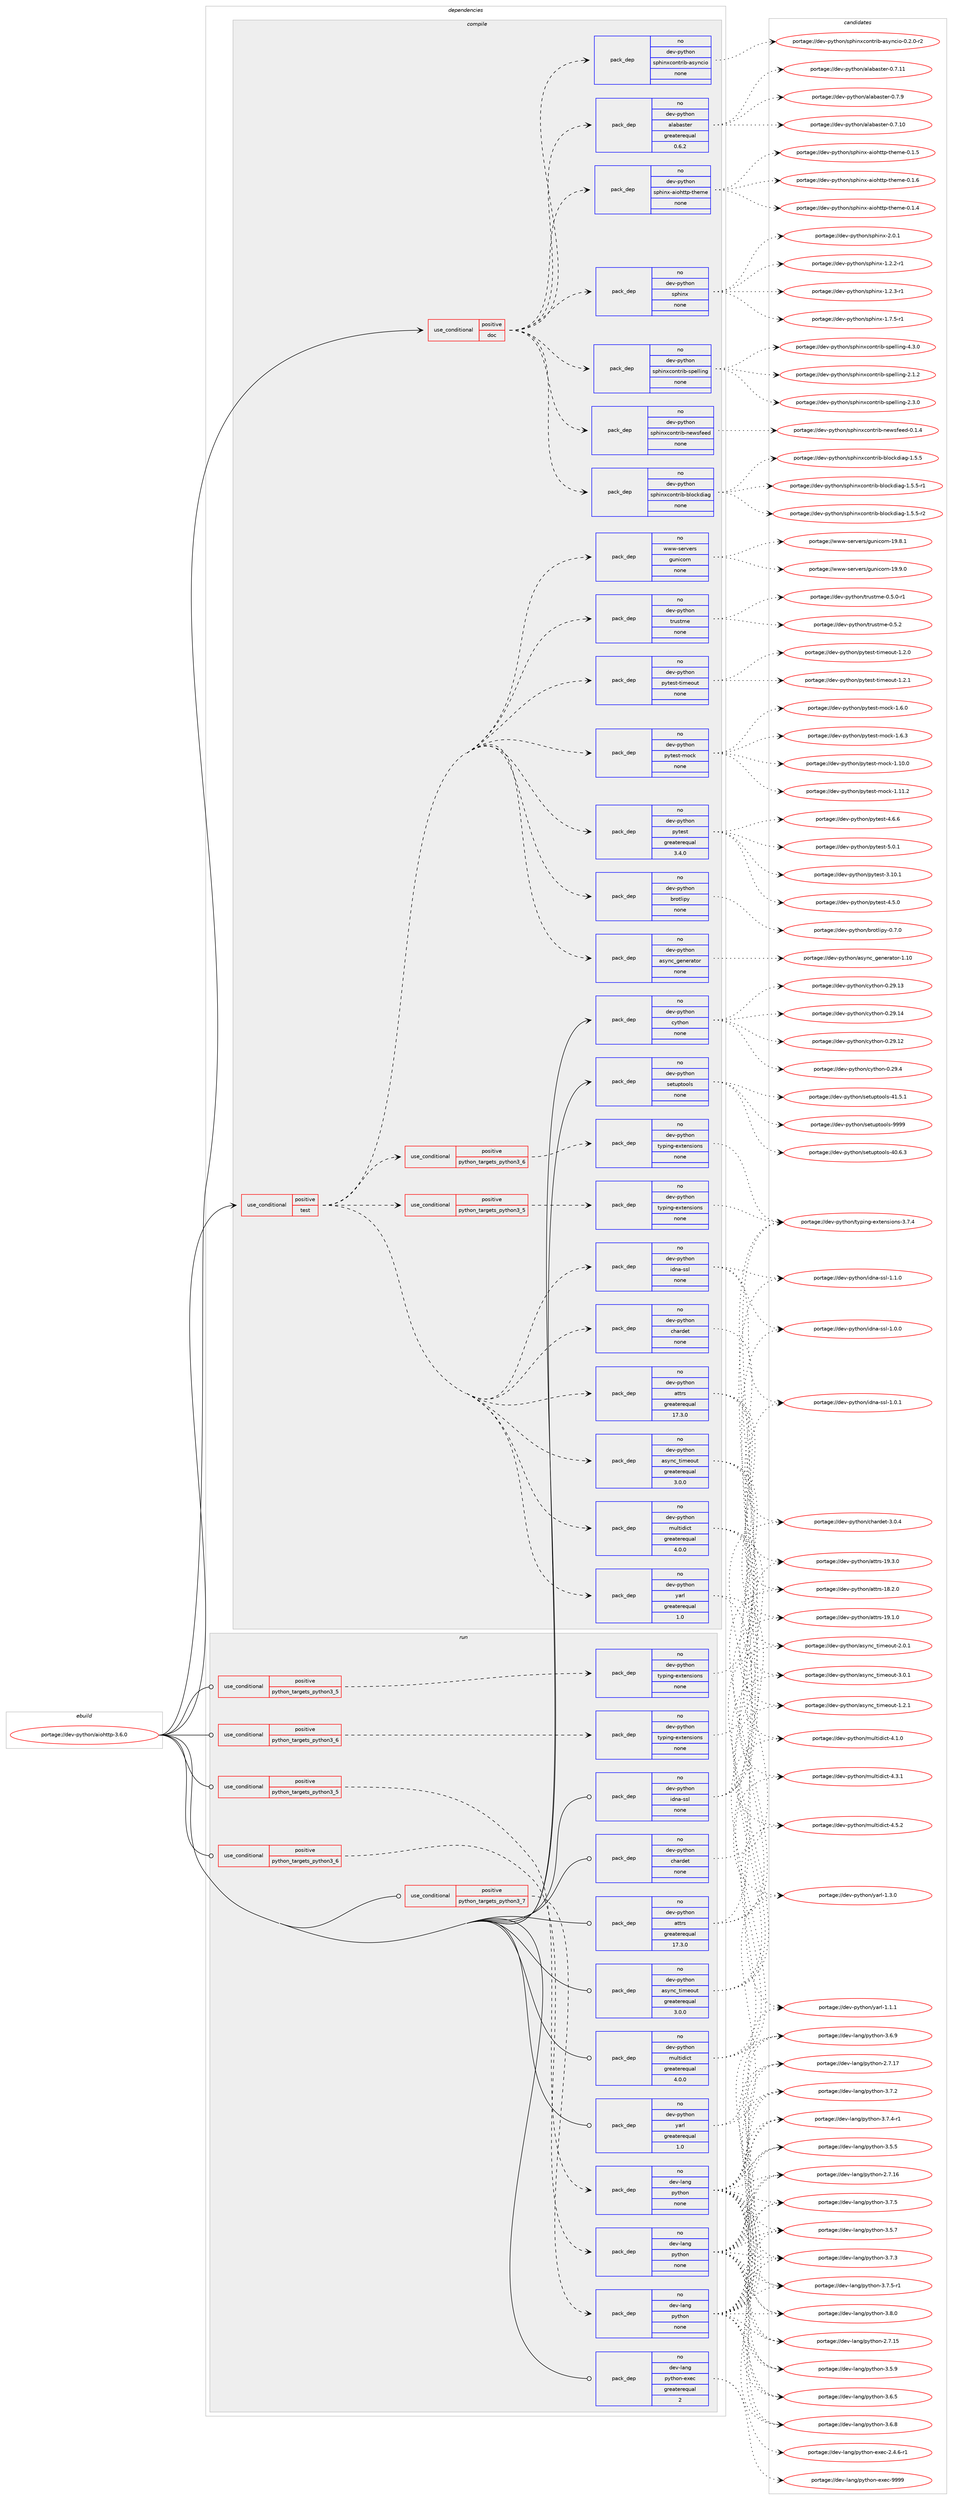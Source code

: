 digraph prolog {

# *************
# Graph options
# *************

newrank=true;
concentrate=true;
compound=true;
graph [rankdir=LR,fontname=Helvetica,fontsize=10,ranksep=1.5];#, ranksep=2.5, nodesep=0.2];
edge  [arrowhead=vee];
node  [fontname=Helvetica,fontsize=10];

# **********
# The ebuild
# **********

subgraph cluster_leftcol {
color=gray;
rank=same;
label=<<i>ebuild</i>>;
id [label="portage://dev-python/aiohttp-3.6.0", color=red, width=4, href="../dev-python/aiohttp-3.6.0.svg"];
}

# ****************
# The dependencies
# ****************

subgraph cluster_midcol {
color=gray;
label=<<i>dependencies</i>>;
subgraph cluster_compile {
fillcolor="#eeeeee";
style=filled;
label=<<i>compile</i>>;
subgraph cond25253 {
dependency128642 [label=<<TABLE BORDER="0" CELLBORDER="1" CELLSPACING="0" CELLPADDING="4"><TR><TD ROWSPAN="3" CELLPADDING="10">use_conditional</TD></TR><TR><TD>positive</TD></TR><TR><TD>doc</TD></TR></TABLE>>, shape=none, color=red];
subgraph pack100086 {
dependency128643 [label=<<TABLE BORDER="0" CELLBORDER="1" CELLSPACING="0" CELLPADDING="4" WIDTH="220"><TR><TD ROWSPAN="6" CELLPADDING="30">pack_dep</TD></TR><TR><TD WIDTH="110">no</TD></TR><TR><TD>dev-python</TD></TR><TR><TD>alabaster</TD></TR><TR><TD>greaterequal</TD></TR><TR><TD>0.6.2</TD></TR></TABLE>>, shape=none, color=blue];
}
dependency128642:e -> dependency128643:w [weight=20,style="dashed",arrowhead="vee"];
subgraph pack100087 {
dependency128644 [label=<<TABLE BORDER="0" CELLBORDER="1" CELLSPACING="0" CELLPADDING="4" WIDTH="220"><TR><TD ROWSPAN="6" CELLPADDING="30">pack_dep</TD></TR><TR><TD WIDTH="110">no</TD></TR><TR><TD>dev-python</TD></TR><TR><TD>sphinxcontrib-asyncio</TD></TR><TR><TD>none</TD></TR><TR><TD></TD></TR></TABLE>>, shape=none, color=blue];
}
dependency128642:e -> dependency128644:w [weight=20,style="dashed",arrowhead="vee"];
subgraph pack100088 {
dependency128645 [label=<<TABLE BORDER="0" CELLBORDER="1" CELLSPACING="0" CELLPADDING="4" WIDTH="220"><TR><TD ROWSPAN="6" CELLPADDING="30">pack_dep</TD></TR><TR><TD WIDTH="110">no</TD></TR><TR><TD>dev-python</TD></TR><TR><TD>sphinxcontrib-blockdiag</TD></TR><TR><TD>none</TD></TR><TR><TD></TD></TR></TABLE>>, shape=none, color=blue];
}
dependency128642:e -> dependency128645:w [weight=20,style="dashed",arrowhead="vee"];
subgraph pack100089 {
dependency128646 [label=<<TABLE BORDER="0" CELLBORDER="1" CELLSPACING="0" CELLPADDING="4" WIDTH="220"><TR><TD ROWSPAN="6" CELLPADDING="30">pack_dep</TD></TR><TR><TD WIDTH="110">no</TD></TR><TR><TD>dev-python</TD></TR><TR><TD>sphinxcontrib-newsfeed</TD></TR><TR><TD>none</TD></TR><TR><TD></TD></TR></TABLE>>, shape=none, color=blue];
}
dependency128642:e -> dependency128646:w [weight=20,style="dashed",arrowhead="vee"];
subgraph pack100090 {
dependency128647 [label=<<TABLE BORDER="0" CELLBORDER="1" CELLSPACING="0" CELLPADDING="4" WIDTH="220"><TR><TD ROWSPAN="6" CELLPADDING="30">pack_dep</TD></TR><TR><TD WIDTH="110">no</TD></TR><TR><TD>dev-python</TD></TR><TR><TD>sphinxcontrib-spelling</TD></TR><TR><TD>none</TD></TR><TR><TD></TD></TR></TABLE>>, shape=none, color=blue];
}
dependency128642:e -> dependency128647:w [weight=20,style="dashed",arrowhead="vee"];
subgraph pack100091 {
dependency128648 [label=<<TABLE BORDER="0" CELLBORDER="1" CELLSPACING="0" CELLPADDING="4" WIDTH="220"><TR><TD ROWSPAN="6" CELLPADDING="30">pack_dep</TD></TR><TR><TD WIDTH="110">no</TD></TR><TR><TD>dev-python</TD></TR><TR><TD>sphinx</TD></TR><TR><TD>none</TD></TR><TR><TD></TD></TR></TABLE>>, shape=none, color=blue];
}
dependency128642:e -> dependency128648:w [weight=20,style="dashed",arrowhead="vee"];
subgraph pack100092 {
dependency128649 [label=<<TABLE BORDER="0" CELLBORDER="1" CELLSPACING="0" CELLPADDING="4" WIDTH="220"><TR><TD ROWSPAN="6" CELLPADDING="30">pack_dep</TD></TR><TR><TD WIDTH="110">no</TD></TR><TR><TD>dev-python</TD></TR><TR><TD>sphinx-aiohttp-theme</TD></TR><TR><TD>none</TD></TR><TR><TD></TD></TR></TABLE>>, shape=none, color=blue];
}
dependency128642:e -> dependency128649:w [weight=20,style="dashed",arrowhead="vee"];
}
id:e -> dependency128642:w [weight=20,style="solid",arrowhead="vee"];
subgraph cond25254 {
dependency128650 [label=<<TABLE BORDER="0" CELLBORDER="1" CELLSPACING="0" CELLPADDING="4"><TR><TD ROWSPAN="3" CELLPADDING="10">use_conditional</TD></TR><TR><TD>positive</TD></TR><TR><TD>test</TD></TR></TABLE>>, shape=none, color=red];
subgraph pack100093 {
dependency128651 [label=<<TABLE BORDER="0" CELLBORDER="1" CELLSPACING="0" CELLPADDING="4" WIDTH="220"><TR><TD ROWSPAN="6" CELLPADDING="30">pack_dep</TD></TR><TR><TD WIDTH="110">no</TD></TR><TR><TD>dev-python</TD></TR><TR><TD>async_timeout</TD></TR><TR><TD>greaterequal</TD></TR><TR><TD>3.0.0</TD></TR></TABLE>>, shape=none, color=blue];
}
dependency128650:e -> dependency128651:w [weight=20,style="dashed",arrowhead="vee"];
subgraph pack100094 {
dependency128652 [label=<<TABLE BORDER="0" CELLBORDER="1" CELLSPACING="0" CELLPADDING="4" WIDTH="220"><TR><TD ROWSPAN="6" CELLPADDING="30">pack_dep</TD></TR><TR><TD WIDTH="110">no</TD></TR><TR><TD>dev-python</TD></TR><TR><TD>attrs</TD></TR><TR><TD>greaterequal</TD></TR><TR><TD>17.3.0</TD></TR></TABLE>>, shape=none, color=blue];
}
dependency128650:e -> dependency128652:w [weight=20,style="dashed",arrowhead="vee"];
subgraph pack100095 {
dependency128653 [label=<<TABLE BORDER="0" CELLBORDER="1" CELLSPACING="0" CELLPADDING="4" WIDTH="220"><TR><TD ROWSPAN="6" CELLPADDING="30">pack_dep</TD></TR><TR><TD WIDTH="110">no</TD></TR><TR><TD>dev-python</TD></TR><TR><TD>chardet</TD></TR><TR><TD>none</TD></TR><TR><TD></TD></TR></TABLE>>, shape=none, color=blue];
}
dependency128650:e -> dependency128653:w [weight=20,style="dashed",arrowhead="vee"];
subgraph pack100096 {
dependency128654 [label=<<TABLE BORDER="0" CELLBORDER="1" CELLSPACING="0" CELLPADDING="4" WIDTH="220"><TR><TD ROWSPAN="6" CELLPADDING="30">pack_dep</TD></TR><TR><TD WIDTH="110">no</TD></TR><TR><TD>dev-python</TD></TR><TR><TD>multidict</TD></TR><TR><TD>greaterequal</TD></TR><TR><TD>4.0.0</TD></TR></TABLE>>, shape=none, color=blue];
}
dependency128650:e -> dependency128654:w [weight=20,style="dashed",arrowhead="vee"];
subgraph pack100097 {
dependency128655 [label=<<TABLE BORDER="0" CELLBORDER="1" CELLSPACING="0" CELLPADDING="4" WIDTH="220"><TR><TD ROWSPAN="6" CELLPADDING="30">pack_dep</TD></TR><TR><TD WIDTH="110">no</TD></TR><TR><TD>dev-python</TD></TR><TR><TD>yarl</TD></TR><TR><TD>greaterequal</TD></TR><TR><TD>1.0</TD></TR></TABLE>>, shape=none, color=blue];
}
dependency128650:e -> dependency128655:w [weight=20,style="dashed",arrowhead="vee"];
subgraph pack100098 {
dependency128656 [label=<<TABLE BORDER="0" CELLBORDER="1" CELLSPACING="0" CELLPADDING="4" WIDTH="220"><TR><TD ROWSPAN="6" CELLPADDING="30">pack_dep</TD></TR><TR><TD WIDTH="110">no</TD></TR><TR><TD>dev-python</TD></TR><TR><TD>idna-ssl</TD></TR><TR><TD>none</TD></TR><TR><TD></TD></TR></TABLE>>, shape=none, color=blue];
}
dependency128650:e -> dependency128656:w [weight=20,style="dashed",arrowhead="vee"];
subgraph cond25255 {
dependency128657 [label=<<TABLE BORDER="0" CELLBORDER="1" CELLSPACING="0" CELLPADDING="4"><TR><TD ROWSPAN="3" CELLPADDING="10">use_conditional</TD></TR><TR><TD>positive</TD></TR><TR><TD>python_targets_python3_5</TD></TR></TABLE>>, shape=none, color=red];
subgraph pack100099 {
dependency128658 [label=<<TABLE BORDER="0" CELLBORDER="1" CELLSPACING="0" CELLPADDING="4" WIDTH="220"><TR><TD ROWSPAN="6" CELLPADDING="30">pack_dep</TD></TR><TR><TD WIDTH="110">no</TD></TR><TR><TD>dev-python</TD></TR><TR><TD>typing-extensions</TD></TR><TR><TD>none</TD></TR><TR><TD></TD></TR></TABLE>>, shape=none, color=blue];
}
dependency128657:e -> dependency128658:w [weight=20,style="dashed",arrowhead="vee"];
}
dependency128650:e -> dependency128657:w [weight=20,style="dashed",arrowhead="vee"];
subgraph cond25256 {
dependency128659 [label=<<TABLE BORDER="0" CELLBORDER="1" CELLSPACING="0" CELLPADDING="4"><TR><TD ROWSPAN="3" CELLPADDING="10">use_conditional</TD></TR><TR><TD>positive</TD></TR><TR><TD>python_targets_python3_6</TD></TR></TABLE>>, shape=none, color=red];
subgraph pack100100 {
dependency128660 [label=<<TABLE BORDER="0" CELLBORDER="1" CELLSPACING="0" CELLPADDING="4" WIDTH="220"><TR><TD ROWSPAN="6" CELLPADDING="30">pack_dep</TD></TR><TR><TD WIDTH="110">no</TD></TR><TR><TD>dev-python</TD></TR><TR><TD>typing-extensions</TD></TR><TR><TD>none</TD></TR><TR><TD></TD></TR></TABLE>>, shape=none, color=blue];
}
dependency128659:e -> dependency128660:w [weight=20,style="dashed",arrowhead="vee"];
}
dependency128650:e -> dependency128659:w [weight=20,style="dashed",arrowhead="vee"];
subgraph pack100101 {
dependency128661 [label=<<TABLE BORDER="0" CELLBORDER="1" CELLSPACING="0" CELLPADDING="4" WIDTH="220"><TR><TD ROWSPAN="6" CELLPADDING="30">pack_dep</TD></TR><TR><TD WIDTH="110">no</TD></TR><TR><TD>dev-python</TD></TR><TR><TD>async_generator</TD></TR><TR><TD>none</TD></TR><TR><TD></TD></TR></TABLE>>, shape=none, color=blue];
}
dependency128650:e -> dependency128661:w [weight=20,style="dashed",arrowhead="vee"];
subgraph pack100102 {
dependency128662 [label=<<TABLE BORDER="0" CELLBORDER="1" CELLSPACING="0" CELLPADDING="4" WIDTH="220"><TR><TD ROWSPAN="6" CELLPADDING="30">pack_dep</TD></TR><TR><TD WIDTH="110">no</TD></TR><TR><TD>dev-python</TD></TR><TR><TD>brotlipy</TD></TR><TR><TD>none</TD></TR><TR><TD></TD></TR></TABLE>>, shape=none, color=blue];
}
dependency128650:e -> dependency128662:w [weight=20,style="dashed",arrowhead="vee"];
subgraph pack100103 {
dependency128663 [label=<<TABLE BORDER="0" CELLBORDER="1" CELLSPACING="0" CELLPADDING="4" WIDTH="220"><TR><TD ROWSPAN="6" CELLPADDING="30">pack_dep</TD></TR><TR><TD WIDTH="110">no</TD></TR><TR><TD>dev-python</TD></TR><TR><TD>pytest</TD></TR><TR><TD>greaterequal</TD></TR><TR><TD>3.4.0</TD></TR></TABLE>>, shape=none, color=blue];
}
dependency128650:e -> dependency128663:w [weight=20,style="dashed",arrowhead="vee"];
subgraph pack100104 {
dependency128664 [label=<<TABLE BORDER="0" CELLBORDER="1" CELLSPACING="0" CELLPADDING="4" WIDTH="220"><TR><TD ROWSPAN="6" CELLPADDING="30">pack_dep</TD></TR><TR><TD WIDTH="110">no</TD></TR><TR><TD>dev-python</TD></TR><TR><TD>pytest-mock</TD></TR><TR><TD>none</TD></TR><TR><TD></TD></TR></TABLE>>, shape=none, color=blue];
}
dependency128650:e -> dependency128664:w [weight=20,style="dashed",arrowhead="vee"];
subgraph pack100105 {
dependency128665 [label=<<TABLE BORDER="0" CELLBORDER="1" CELLSPACING="0" CELLPADDING="4" WIDTH="220"><TR><TD ROWSPAN="6" CELLPADDING="30">pack_dep</TD></TR><TR><TD WIDTH="110">no</TD></TR><TR><TD>dev-python</TD></TR><TR><TD>pytest-timeout</TD></TR><TR><TD>none</TD></TR><TR><TD></TD></TR></TABLE>>, shape=none, color=blue];
}
dependency128650:e -> dependency128665:w [weight=20,style="dashed",arrowhead="vee"];
subgraph pack100106 {
dependency128666 [label=<<TABLE BORDER="0" CELLBORDER="1" CELLSPACING="0" CELLPADDING="4" WIDTH="220"><TR><TD ROWSPAN="6" CELLPADDING="30">pack_dep</TD></TR><TR><TD WIDTH="110">no</TD></TR><TR><TD>dev-python</TD></TR><TR><TD>trustme</TD></TR><TR><TD>none</TD></TR><TR><TD></TD></TR></TABLE>>, shape=none, color=blue];
}
dependency128650:e -> dependency128666:w [weight=20,style="dashed",arrowhead="vee"];
subgraph pack100107 {
dependency128667 [label=<<TABLE BORDER="0" CELLBORDER="1" CELLSPACING="0" CELLPADDING="4" WIDTH="220"><TR><TD ROWSPAN="6" CELLPADDING="30">pack_dep</TD></TR><TR><TD WIDTH="110">no</TD></TR><TR><TD>www-servers</TD></TR><TR><TD>gunicorn</TD></TR><TR><TD>none</TD></TR><TR><TD></TD></TR></TABLE>>, shape=none, color=blue];
}
dependency128650:e -> dependency128667:w [weight=20,style="dashed",arrowhead="vee"];
}
id:e -> dependency128650:w [weight=20,style="solid",arrowhead="vee"];
subgraph pack100108 {
dependency128668 [label=<<TABLE BORDER="0" CELLBORDER="1" CELLSPACING="0" CELLPADDING="4" WIDTH="220"><TR><TD ROWSPAN="6" CELLPADDING="30">pack_dep</TD></TR><TR><TD WIDTH="110">no</TD></TR><TR><TD>dev-python</TD></TR><TR><TD>cython</TD></TR><TR><TD>none</TD></TR><TR><TD></TD></TR></TABLE>>, shape=none, color=blue];
}
id:e -> dependency128668:w [weight=20,style="solid",arrowhead="vee"];
subgraph pack100109 {
dependency128669 [label=<<TABLE BORDER="0" CELLBORDER="1" CELLSPACING="0" CELLPADDING="4" WIDTH="220"><TR><TD ROWSPAN="6" CELLPADDING="30">pack_dep</TD></TR><TR><TD WIDTH="110">no</TD></TR><TR><TD>dev-python</TD></TR><TR><TD>setuptools</TD></TR><TR><TD>none</TD></TR><TR><TD></TD></TR></TABLE>>, shape=none, color=blue];
}
id:e -> dependency128669:w [weight=20,style="solid",arrowhead="vee"];
}
subgraph cluster_compileandrun {
fillcolor="#eeeeee";
style=filled;
label=<<i>compile and run</i>>;
}
subgraph cluster_run {
fillcolor="#eeeeee";
style=filled;
label=<<i>run</i>>;
subgraph cond25257 {
dependency128670 [label=<<TABLE BORDER="0" CELLBORDER="1" CELLSPACING="0" CELLPADDING="4"><TR><TD ROWSPAN="3" CELLPADDING="10">use_conditional</TD></TR><TR><TD>positive</TD></TR><TR><TD>python_targets_python3_5</TD></TR></TABLE>>, shape=none, color=red];
subgraph pack100110 {
dependency128671 [label=<<TABLE BORDER="0" CELLBORDER="1" CELLSPACING="0" CELLPADDING="4" WIDTH="220"><TR><TD ROWSPAN="6" CELLPADDING="30">pack_dep</TD></TR><TR><TD WIDTH="110">no</TD></TR><TR><TD>dev-lang</TD></TR><TR><TD>python</TD></TR><TR><TD>none</TD></TR><TR><TD></TD></TR></TABLE>>, shape=none, color=blue];
}
dependency128670:e -> dependency128671:w [weight=20,style="dashed",arrowhead="vee"];
}
id:e -> dependency128670:w [weight=20,style="solid",arrowhead="odot"];
subgraph cond25258 {
dependency128672 [label=<<TABLE BORDER="0" CELLBORDER="1" CELLSPACING="0" CELLPADDING="4"><TR><TD ROWSPAN="3" CELLPADDING="10">use_conditional</TD></TR><TR><TD>positive</TD></TR><TR><TD>python_targets_python3_5</TD></TR></TABLE>>, shape=none, color=red];
subgraph pack100111 {
dependency128673 [label=<<TABLE BORDER="0" CELLBORDER="1" CELLSPACING="0" CELLPADDING="4" WIDTH="220"><TR><TD ROWSPAN="6" CELLPADDING="30">pack_dep</TD></TR><TR><TD WIDTH="110">no</TD></TR><TR><TD>dev-python</TD></TR><TR><TD>typing-extensions</TD></TR><TR><TD>none</TD></TR><TR><TD></TD></TR></TABLE>>, shape=none, color=blue];
}
dependency128672:e -> dependency128673:w [weight=20,style="dashed",arrowhead="vee"];
}
id:e -> dependency128672:w [weight=20,style="solid",arrowhead="odot"];
subgraph cond25259 {
dependency128674 [label=<<TABLE BORDER="0" CELLBORDER="1" CELLSPACING="0" CELLPADDING="4"><TR><TD ROWSPAN="3" CELLPADDING="10">use_conditional</TD></TR><TR><TD>positive</TD></TR><TR><TD>python_targets_python3_6</TD></TR></TABLE>>, shape=none, color=red];
subgraph pack100112 {
dependency128675 [label=<<TABLE BORDER="0" CELLBORDER="1" CELLSPACING="0" CELLPADDING="4" WIDTH="220"><TR><TD ROWSPAN="6" CELLPADDING="30">pack_dep</TD></TR><TR><TD WIDTH="110">no</TD></TR><TR><TD>dev-lang</TD></TR><TR><TD>python</TD></TR><TR><TD>none</TD></TR><TR><TD></TD></TR></TABLE>>, shape=none, color=blue];
}
dependency128674:e -> dependency128675:w [weight=20,style="dashed",arrowhead="vee"];
}
id:e -> dependency128674:w [weight=20,style="solid",arrowhead="odot"];
subgraph cond25260 {
dependency128676 [label=<<TABLE BORDER="0" CELLBORDER="1" CELLSPACING="0" CELLPADDING="4"><TR><TD ROWSPAN="3" CELLPADDING="10">use_conditional</TD></TR><TR><TD>positive</TD></TR><TR><TD>python_targets_python3_6</TD></TR></TABLE>>, shape=none, color=red];
subgraph pack100113 {
dependency128677 [label=<<TABLE BORDER="0" CELLBORDER="1" CELLSPACING="0" CELLPADDING="4" WIDTH="220"><TR><TD ROWSPAN="6" CELLPADDING="30">pack_dep</TD></TR><TR><TD WIDTH="110">no</TD></TR><TR><TD>dev-python</TD></TR><TR><TD>typing-extensions</TD></TR><TR><TD>none</TD></TR><TR><TD></TD></TR></TABLE>>, shape=none, color=blue];
}
dependency128676:e -> dependency128677:w [weight=20,style="dashed",arrowhead="vee"];
}
id:e -> dependency128676:w [weight=20,style="solid",arrowhead="odot"];
subgraph cond25261 {
dependency128678 [label=<<TABLE BORDER="0" CELLBORDER="1" CELLSPACING="0" CELLPADDING="4"><TR><TD ROWSPAN="3" CELLPADDING="10">use_conditional</TD></TR><TR><TD>positive</TD></TR><TR><TD>python_targets_python3_7</TD></TR></TABLE>>, shape=none, color=red];
subgraph pack100114 {
dependency128679 [label=<<TABLE BORDER="0" CELLBORDER="1" CELLSPACING="0" CELLPADDING="4" WIDTH="220"><TR><TD ROWSPAN="6" CELLPADDING="30">pack_dep</TD></TR><TR><TD WIDTH="110">no</TD></TR><TR><TD>dev-lang</TD></TR><TR><TD>python</TD></TR><TR><TD>none</TD></TR><TR><TD></TD></TR></TABLE>>, shape=none, color=blue];
}
dependency128678:e -> dependency128679:w [weight=20,style="dashed",arrowhead="vee"];
}
id:e -> dependency128678:w [weight=20,style="solid",arrowhead="odot"];
subgraph pack100115 {
dependency128680 [label=<<TABLE BORDER="0" CELLBORDER="1" CELLSPACING="0" CELLPADDING="4" WIDTH="220"><TR><TD ROWSPAN="6" CELLPADDING="30">pack_dep</TD></TR><TR><TD WIDTH="110">no</TD></TR><TR><TD>dev-lang</TD></TR><TR><TD>python-exec</TD></TR><TR><TD>greaterequal</TD></TR><TR><TD>2</TD></TR></TABLE>>, shape=none, color=blue];
}
id:e -> dependency128680:w [weight=20,style="solid",arrowhead="odot"];
subgraph pack100116 {
dependency128681 [label=<<TABLE BORDER="0" CELLBORDER="1" CELLSPACING="0" CELLPADDING="4" WIDTH="220"><TR><TD ROWSPAN="6" CELLPADDING="30">pack_dep</TD></TR><TR><TD WIDTH="110">no</TD></TR><TR><TD>dev-python</TD></TR><TR><TD>async_timeout</TD></TR><TR><TD>greaterequal</TD></TR><TR><TD>3.0.0</TD></TR></TABLE>>, shape=none, color=blue];
}
id:e -> dependency128681:w [weight=20,style="solid",arrowhead="odot"];
subgraph pack100117 {
dependency128682 [label=<<TABLE BORDER="0" CELLBORDER="1" CELLSPACING="0" CELLPADDING="4" WIDTH="220"><TR><TD ROWSPAN="6" CELLPADDING="30">pack_dep</TD></TR><TR><TD WIDTH="110">no</TD></TR><TR><TD>dev-python</TD></TR><TR><TD>attrs</TD></TR><TR><TD>greaterequal</TD></TR><TR><TD>17.3.0</TD></TR></TABLE>>, shape=none, color=blue];
}
id:e -> dependency128682:w [weight=20,style="solid",arrowhead="odot"];
subgraph pack100118 {
dependency128683 [label=<<TABLE BORDER="0" CELLBORDER="1" CELLSPACING="0" CELLPADDING="4" WIDTH="220"><TR><TD ROWSPAN="6" CELLPADDING="30">pack_dep</TD></TR><TR><TD WIDTH="110">no</TD></TR><TR><TD>dev-python</TD></TR><TR><TD>chardet</TD></TR><TR><TD>none</TD></TR><TR><TD></TD></TR></TABLE>>, shape=none, color=blue];
}
id:e -> dependency128683:w [weight=20,style="solid",arrowhead="odot"];
subgraph pack100119 {
dependency128684 [label=<<TABLE BORDER="0" CELLBORDER="1" CELLSPACING="0" CELLPADDING="4" WIDTH="220"><TR><TD ROWSPAN="6" CELLPADDING="30">pack_dep</TD></TR><TR><TD WIDTH="110">no</TD></TR><TR><TD>dev-python</TD></TR><TR><TD>idna-ssl</TD></TR><TR><TD>none</TD></TR><TR><TD></TD></TR></TABLE>>, shape=none, color=blue];
}
id:e -> dependency128684:w [weight=20,style="solid",arrowhead="odot"];
subgraph pack100120 {
dependency128685 [label=<<TABLE BORDER="0" CELLBORDER="1" CELLSPACING="0" CELLPADDING="4" WIDTH="220"><TR><TD ROWSPAN="6" CELLPADDING="30">pack_dep</TD></TR><TR><TD WIDTH="110">no</TD></TR><TR><TD>dev-python</TD></TR><TR><TD>multidict</TD></TR><TR><TD>greaterequal</TD></TR><TR><TD>4.0.0</TD></TR></TABLE>>, shape=none, color=blue];
}
id:e -> dependency128685:w [weight=20,style="solid",arrowhead="odot"];
subgraph pack100121 {
dependency128686 [label=<<TABLE BORDER="0" CELLBORDER="1" CELLSPACING="0" CELLPADDING="4" WIDTH="220"><TR><TD ROWSPAN="6" CELLPADDING="30">pack_dep</TD></TR><TR><TD WIDTH="110">no</TD></TR><TR><TD>dev-python</TD></TR><TR><TD>yarl</TD></TR><TR><TD>greaterequal</TD></TR><TR><TD>1.0</TD></TR></TABLE>>, shape=none, color=blue];
}
id:e -> dependency128686:w [weight=20,style="solid",arrowhead="odot"];
}
}

# **************
# The candidates
# **************

subgraph cluster_choices {
rank=same;
color=gray;
label=<<i>candidates</i>>;

subgraph choice100086 {
color=black;
nodesep=1;
choiceportage10010111845112121116104111110479710897989711511610111445484655464948 [label="portage://dev-python/alabaster-0.7.10", color=red, width=4,href="../dev-python/alabaster-0.7.10.svg"];
choiceportage10010111845112121116104111110479710897989711511610111445484655464949 [label="portage://dev-python/alabaster-0.7.11", color=red, width=4,href="../dev-python/alabaster-0.7.11.svg"];
choiceportage100101118451121211161041111104797108979897115116101114454846554657 [label="portage://dev-python/alabaster-0.7.9", color=red, width=4,href="../dev-python/alabaster-0.7.9.svg"];
dependency128643:e -> choiceportage10010111845112121116104111110479710897989711511610111445484655464948:w [style=dotted,weight="100"];
dependency128643:e -> choiceportage10010111845112121116104111110479710897989711511610111445484655464949:w [style=dotted,weight="100"];
dependency128643:e -> choiceportage100101118451121211161041111104797108979897115116101114454846554657:w [style=dotted,weight="100"];
}
subgraph choice100087 {
color=black;
nodesep=1;
choiceportage100101118451121211161041111104711511210410511012099111110116114105984597115121110991051114548465046484511450 [label="portage://dev-python/sphinxcontrib-asyncio-0.2.0-r2", color=red, width=4,href="../dev-python/sphinxcontrib-asyncio-0.2.0-r2.svg"];
dependency128644:e -> choiceportage100101118451121211161041111104711511210410511012099111110116114105984597115121110991051114548465046484511450:w [style=dotted,weight="100"];
}
subgraph choice100088 {
color=black;
nodesep=1;
choiceportage1001011184511212111610411111047115112104105110120991111101161141059845981081119910710010597103454946534653 [label="portage://dev-python/sphinxcontrib-blockdiag-1.5.5", color=red, width=4,href="../dev-python/sphinxcontrib-blockdiag-1.5.5.svg"];
choiceportage10010111845112121116104111110471151121041051101209911111011611410598459810811199107100105971034549465346534511449 [label="portage://dev-python/sphinxcontrib-blockdiag-1.5.5-r1", color=red, width=4,href="../dev-python/sphinxcontrib-blockdiag-1.5.5-r1.svg"];
choiceportage10010111845112121116104111110471151121041051101209911111011611410598459810811199107100105971034549465346534511450 [label="portage://dev-python/sphinxcontrib-blockdiag-1.5.5-r2", color=red, width=4,href="../dev-python/sphinxcontrib-blockdiag-1.5.5-r2.svg"];
dependency128645:e -> choiceportage1001011184511212111610411111047115112104105110120991111101161141059845981081119910710010597103454946534653:w [style=dotted,weight="100"];
dependency128645:e -> choiceportage10010111845112121116104111110471151121041051101209911111011611410598459810811199107100105971034549465346534511449:w [style=dotted,weight="100"];
dependency128645:e -> choiceportage10010111845112121116104111110471151121041051101209911111011611410598459810811199107100105971034549465346534511450:w [style=dotted,weight="100"];
}
subgraph choice100089 {
color=black;
nodesep=1;
choiceportage1001011184511212111610411111047115112104105110120991111101161141059845110101119115102101101100454846494652 [label="portage://dev-python/sphinxcontrib-newsfeed-0.1.4", color=red, width=4,href="../dev-python/sphinxcontrib-newsfeed-0.1.4.svg"];
dependency128646:e -> choiceportage1001011184511212111610411111047115112104105110120991111101161141059845110101119115102101101100454846494652:w [style=dotted,weight="100"];
}
subgraph choice100090 {
color=black;
nodesep=1;
choiceportage1001011184511212111610411111047115112104105110120991111101161141059845115112101108108105110103455046494650 [label="portage://dev-python/sphinxcontrib-spelling-2.1.2", color=red, width=4,href="../dev-python/sphinxcontrib-spelling-2.1.2.svg"];
choiceportage1001011184511212111610411111047115112104105110120991111101161141059845115112101108108105110103455046514648 [label="portage://dev-python/sphinxcontrib-spelling-2.3.0", color=red, width=4,href="../dev-python/sphinxcontrib-spelling-2.3.0.svg"];
choiceportage1001011184511212111610411111047115112104105110120991111101161141059845115112101108108105110103455246514648 [label="portage://dev-python/sphinxcontrib-spelling-4.3.0", color=red, width=4,href="../dev-python/sphinxcontrib-spelling-4.3.0.svg"];
dependency128647:e -> choiceportage1001011184511212111610411111047115112104105110120991111101161141059845115112101108108105110103455046494650:w [style=dotted,weight="100"];
dependency128647:e -> choiceportage1001011184511212111610411111047115112104105110120991111101161141059845115112101108108105110103455046514648:w [style=dotted,weight="100"];
dependency128647:e -> choiceportage1001011184511212111610411111047115112104105110120991111101161141059845115112101108108105110103455246514648:w [style=dotted,weight="100"];
}
subgraph choice100091 {
color=black;
nodesep=1;
choiceportage10010111845112121116104111110471151121041051101204549465046504511449 [label="portage://dev-python/sphinx-1.2.2-r1", color=red, width=4,href="../dev-python/sphinx-1.2.2-r1.svg"];
choiceportage10010111845112121116104111110471151121041051101204549465046514511449 [label="portage://dev-python/sphinx-1.2.3-r1", color=red, width=4,href="../dev-python/sphinx-1.2.3-r1.svg"];
choiceportage10010111845112121116104111110471151121041051101204549465546534511449 [label="portage://dev-python/sphinx-1.7.5-r1", color=red, width=4,href="../dev-python/sphinx-1.7.5-r1.svg"];
choiceportage1001011184511212111610411111047115112104105110120455046484649 [label="portage://dev-python/sphinx-2.0.1", color=red, width=4,href="../dev-python/sphinx-2.0.1.svg"];
dependency128648:e -> choiceportage10010111845112121116104111110471151121041051101204549465046504511449:w [style=dotted,weight="100"];
dependency128648:e -> choiceportage10010111845112121116104111110471151121041051101204549465046514511449:w [style=dotted,weight="100"];
dependency128648:e -> choiceportage10010111845112121116104111110471151121041051101204549465546534511449:w [style=dotted,weight="100"];
dependency128648:e -> choiceportage1001011184511212111610411111047115112104105110120455046484649:w [style=dotted,weight="100"];
}
subgraph choice100092 {
color=black;
nodesep=1;
choiceportage1001011184511212111610411111047115112104105110120459710511110411611611245116104101109101454846494652 [label="portage://dev-python/sphinx-aiohttp-theme-0.1.4", color=red, width=4,href="../dev-python/sphinx-aiohttp-theme-0.1.4.svg"];
choiceportage1001011184511212111610411111047115112104105110120459710511110411611611245116104101109101454846494653 [label="portage://dev-python/sphinx-aiohttp-theme-0.1.5", color=red, width=4,href="../dev-python/sphinx-aiohttp-theme-0.1.5.svg"];
choiceportage1001011184511212111610411111047115112104105110120459710511110411611611245116104101109101454846494654 [label="portage://dev-python/sphinx-aiohttp-theme-0.1.6", color=red, width=4,href="../dev-python/sphinx-aiohttp-theme-0.1.6.svg"];
dependency128649:e -> choiceportage1001011184511212111610411111047115112104105110120459710511110411611611245116104101109101454846494652:w [style=dotted,weight="100"];
dependency128649:e -> choiceportage1001011184511212111610411111047115112104105110120459710511110411611611245116104101109101454846494653:w [style=dotted,weight="100"];
dependency128649:e -> choiceportage1001011184511212111610411111047115112104105110120459710511110411611611245116104101109101454846494654:w [style=dotted,weight="100"];
}
subgraph choice100093 {
color=black;
nodesep=1;
choiceportage1001011184511212111610411111047971151211109995116105109101111117116454946504649 [label="portage://dev-python/async_timeout-1.2.1", color=red, width=4,href="../dev-python/async_timeout-1.2.1.svg"];
choiceportage1001011184511212111610411111047971151211109995116105109101111117116455046484649 [label="portage://dev-python/async_timeout-2.0.1", color=red, width=4,href="../dev-python/async_timeout-2.0.1.svg"];
choiceportage1001011184511212111610411111047971151211109995116105109101111117116455146484649 [label="portage://dev-python/async_timeout-3.0.1", color=red, width=4,href="../dev-python/async_timeout-3.0.1.svg"];
dependency128651:e -> choiceportage1001011184511212111610411111047971151211109995116105109101111117116454946504649:w [style=dotted,weight="100"];
dependency128651:e -> choiceportage1001011184511212111610411111047971151211109995116105109101111117116455046484649:w [style=dotted,weight="100"];
dependency128651:e -> choiceportage1001011184511212111610411111047971151211109995116105109101111117116455146484649:w [style=dotted,weight="100"];
}
subgraph choice100094 {
color=black;
nodesep=1;
choiceportage10010111845112121116104111110479711611611411545495646504648 [label="portage://dev-python/attrs-18.2.0", color=red, width=4,href="../dev-python/attrs-18.2.0.svg"];
choiceportage10010111845112121116104111110479711611611411545495746494648 [label="portage://dev-python/attrs-19.1.0", color=red, width=4,href="../dev-python/attrs-19.1.0.svg"];
choiceportage10010111845112121116104111110479711611611411545495746514648 [label="portage://dev-python/attrs-19.3.0", color=red, width=4,href="../dev-python/attrs-19.3.0.svg"];
dependency128652:e -> choiceportage10010111845112121116104111110479711611611411545495646504648:w [style=dotted,weight="100"];
dependency128652:e -> choiceportage10010111845112121116104111110479711611611411545495746494648:w [style=dotted,weight="100"];
dependency128652:e -> choiceportage10010111845112121116104111110479711611611411545495746514648:w [style=dotted,weight="100"];
}
subgraph choice100095 {
color=black;
nodesep=1;
choiceportage10010111845112121116104111110479910497114100101116455146484652 [label="portage://dev-python/chardet-3.0.4", color=red, width=4,href="../dev-python/chardet-3.0.4.svg"];
dependency128653:e -> choiceportage10010111845112121116104111110479910497114100101116455146484652:w [style=dotted,weight="100"];
}
subgraph choice100096 {
color=black;
nodesep=1;
choiceportage100101118451121211161041111104710911710811610510010599116455246494648 [label="portage://dev-python/multidict-4.1.0", color=red, width=4,href="../dev-python/multidict-4.1.0.svg"];
choiceportage100101118451121211161041111104710911710811610510010599116455246514649 [label="portage://dev-python/multidict-4.3.1", color=red, width=4,href="../dev-python/multidict-4.3.1.svg"];
choiceportage100101118451121211161041111104710911710811610510010599116455246534650 [label="portage://dev-python/multidict-4.5.2", color=red, width=4,href="../dev-python/multidict-4.5.2.svg"];
dependency128654:e -> choiceportage100101118451121211161041111104710911710811610510010599116455246494648:w [style=dotted,weight="100"];
dependency128654:e -> choiceportage100101118451121211161041111104710911710811610510010599116455246514649:w [style=dotted,weight="100"];
dependency128654:e -> choiceportage100101118451121211161041111104710911710811610510010599116455246534650:w [style=dotted,weight="100"];
}
subgraph choice100097 {
color=black;
nodesep=1;
choiceportage100101118451121211161041111104712197114108454946494649 [label="portage://dev-python/yarl-1.1.1", color=red, width=4,href="../dev-python/yarl-1.1.1.svg"];
choiceportage100101118451121211161041111104712197114108454946514648 [label="portage://dev-python/yarl-1.3.0", color=red, width=4,href="../dev-python/yarl-1.3.0.svg"];
dependency128655:e -> choiceportage100101118451121211161041111104712197114108454946494649:w [style=dotted,weight="100"];
dependency128655:e -> choiceportage100101118451121211161041111104712197114108454946514648:w [style=dotted,weight="100"];
}
subgraph choice100098 {
color=black;
nodesep=1;
choiceportage10010111845112121116104111110471051001109745115115108454946484648 [label="portage://dev-python/idna-ssl-1.0.0", color=red, width=4,href="../dev-python/idna-ssl-1.0.0.svg"];
choiceportage10010111845112121116104111110471051001109745115115108454946484649 [label="portage://dev-python/idna-ssl-1.0.1", color=red, width=4,href="../dev-python/idna-ssl-1.0.1.svg"];
choiceportage10010111845112121116104111110471051001109745115115108454946494648 [label="portage://dev-python/idna-ssl-1.1.0", color=red, width=4,href="../dev-python/idna-ssl-1.1.0.svg"];
dependency128656:e -> choiceportage10010111845112121116104111110471051001109745115115108454946484648:w [style=dotted,weight="100"];
dependency128656:e -> choiceportage10010111845112121116104111110471051001109745115115108454946484649:w [style=dotted,weight="100"];
dependency128656:e -> choiceportage10010111845112121116104111110471051001109745115115108454946494648:w [style=dotted,weight="100"];
}
subgraph choice100099 {
color=black;
nodesep=1;
choiceportage100101118451121211161041111104711612111210511010345101120116101110115105111110115455146554652 [label="portage://dev-python/typing-extensions-3.7.4", color=red, width=4,href="../dev-python/typing-extensions-3.7.4.svg"];
dependency128658:e -> choiceportage100101118451121211161041111104711612111210511010345101120116101110115105111110115455146554652:w [style=dotted,weight="100"];
}
subgraph choice100100 {
color=black;
nodesep=1;
choiceportage100101118451121211161041111104711612111210511010345101120116101110115105111110115455146554652 [label="portage://dev-python/typing-extensions-3.7.4", color=red, width=4,href="../dev-python/typing-extensions-3.7.4.svg"];
dependency128660:e -> choiceportage100101118451121211161041111104711612111210511010345101120116101110115105111110115455146554652:w [style=dotted,weight="100"];
}
subgraph choice100101 {
color=black;
nodesep=1;
choiceportage1001011184511212111610411111047971151211109995103101110101114971161111144549464948 [label="portage://dev-python/async_generator-1.10", color=red, width=4,href="../dev-python/async_generator-1.10.svg"];
dependency128661:e -> choiceportage1001011184511212111610411111047971151211109995103101110101114971161111144549464948:w [style=dotted,weight="100"];
}
subgraph choice100102 {
color=black;
nodesep=1;
choiceportage100101118451121211161041111104798114111116108105112121454846554648 [label="portage://dev-python/brotlipy-0.7.0", color=red, width=4,href="../dev-python/brotlipy-0.7.0.svg"];
dependency128662:e -> choiceportage100101118451121211161041111104798114111116108105112121454846554648:w [style=dotted,weight="100"];
}
subgraph choice100103 {
color=black;
nodesep=1;
choiceportage100101118451121211161041111104711212111610111511645514649484649 [label="portage://dev-python/pytest-3.10.1", color=red, width=4,href="../dev-python/pytest-3.10.1.svg"];
choiceportage1001011184511212111610411111047112121116101115116455246534648 [label="portage://dev-python/pytest-4.5.0", color=red, width=4,href="../dev-python/pytest-4.5.0.svg"];
choiceportage1001011184511212111610411111047112121116101115116455246544654 [label="portage://dev-python/pytest-4.6.6", color=red, width=4,href="../dev-python/pytest-4.6.6.svg"];
choiceportage1001011184511212111610411111047112121116101115116455346484649 [label="portage://dev-python/pytest-5.0.1", color=red, width=4,href="../dev-python/pytest-5.0.1.svg"];
dependency128663:e -> choiceportage100101118451121211161041111104711212111610111511645514649484649:w [style=dotted,weight="100"];
dependency128663:e -> choiceportage1001011184511212111610411111047112121116101115116455246534648:w [style=dotted,weight="100"];
dependency128663:e -> choiceportage1001011184511212111610411111047112121116101115116455246544654:w [style=dotted,weight="100"];
dependency128663:e -> choiceportage1001011184511212111610411111047112121116101115116455346484649:w [style=dotted,weight="100"];
}
subgraph choice100104 {
color=black;
nodesep=1;
choiceportage1001011184511212111610411111047112121116101115116451091119910745494649484648 [label="portage://dev-python/pytest-mock-1.10.0", color=red, width=4,href="../dev-python/pytest-mock-1.10.0.svg"];
choiceportage1001011184511212111610411111047112121116101115116451091119910745494649494650 [label="portage://dev-python/pytest-mock-1.11.2", color=red, width=4,href="../dev-python/pytest-mock-1.11.2.svg"];
choiceportage10010111845112121116104111110471121211161011151164510911199107454946544648 [label="portage://dev-python/pytest-mock-1.6.0", color=red, width=4,href="../dev-python/pytest-mock-1.6.0.svg"];
choiceportage10010111845112121116104111110471121211161011151164510911199107454946544651 [label="portage://dev-python/pytest-mock-1.6.3", color=red, width=4,href="../dev-python/pytest-mock-1.6.3.svg"];
dependency128664:e -> choiceportage1001011184511212111610411111047112121116101115116451091119910745494649484648:w [style=dotted,weight="100"];
dependency128664:e -> choiceportage1001011184511212111610411111047112121116101115116451091119910745494649494650:w [style=dotted,weight="100"];
dependency128664:e -> choiceportage10010111845112121116104111110471121211161011151164510911199107454946544648:w [style=dotted,weight="100"];
dependency128664:e -> choiceportage10010111845112121116104111110471121211161011151164510911199107454946544651:w [style=dotted,weight="100"];
}
subgraph choice100105 {
color=black;
nodesep=1;
choiceportage100101118451121211161041111104711212111610111511645116105109101111117116454946504648 [label="portage://dev-python/pytest-timeout-1.2.0", color=red, width=4,href="../dev-python/pytest-timeout-1.2.0.svg"];
choiceportage100101118451121211161041111104711212111610111511645116105109101111117116454946504649 [label="portage://dev-python/pytest-timeout-1.2.1", color=red, width=4,href="../dev-python/pytest-timeout-1.2.1.svg"];
dependency128665:e -> choiceportage100101118451121211161041111104711212111610111511645116105109101111117116454946504648:w [style=dotted,weight="100"];
dependency128665:e -> choiceportage100101118451121211161041111104711212111610111511645116105109101111117116454946504649:w [style=dotted,weight="100"];
}
subgraph choice100106 {
color=black;
nodesep=1;
choiceportage10010111845112121116104111110471161141171151161091014548465346484511449 [label="portage://dev-python/trustme-0.5.0-r1", color=red, width=4,href="../dev-python/trustme-0.5.0-r1.svg"];
choiceportage1001011184511212111610411111047116114117115116109101454846534650 [label="portage://dev-python/trustme-0.5.2", color=red, width=4,href="../dev-python/trustme-0.5.2.svg"];
dependency128666:e -> choiceportage10010111845112121116104111110471161141171151161091014548465346484511449:w [style=dotted,weight="100"];
dependency128666:e -> choiceportage1001011184511212111610411111047116114117115116109101454846534650:w [style=dotted,weight="100"];
}
subgraph choice100107 {
color=black;
nodesep=1;
choiceportage11911911945115101114118101114115471031171101059911111411045495746564649 [label="portage://www-servers/gunicorn-19.8.1", color=red, width=4,href="../www-servers/gunicorn-19.8.1.svg"];
choiceportage11911911945115101114118101114115471031171101059911111411045495746574648 [label="portage://www-servers/gunicorn-19.9.0", color=red, width=4,href="../www-servers/gunicorn-19.9.0.svg"];
dependency128667:e -> choiceportage11911911945115101114118101114115471031171101059911111411045495746564649:w [style=dotted,weight="100"];
dependency128667:e -> choiceportage11911911945115101114118101114115471031171101059911111411045495746574648:w [style=dotted,weight="100"];
}
subgraph choice100108 {
color=black;
nodesep=1;
choiceportage1001011184511212111610411111047991211161041111104548465057464950 [label="portage://dev-python/cython-0.29.12", color=red, width=4,href="../dev-python/cython-0.29.12.svg"];
choiceportage1001011184511212111610411111047991211161041111104548465057464951 [label="portage://dev-python/cython-0.29.13", color=red, width=4,href="../dev-python/cython-0.29.13.svg"];
choiceportage1001011184511212111610411111047991211161041111104548465057464952 [label="portage://dev-python/cython-0.29.14", color=red, width=4,href="../dev-python/cython-0.29.14.svg"];
choiceportage10010111845112121116104111110479912111610411111045484650574652 [label="portage://dev-python/cython-0.29.4", color=red, width=4,href="../dev-python/cython-0.29.4.svg"];
dependency128668:e -> choiceportage1001011184511212111610411111047991211161041111104548465057464950:w [style=dotted,weight="100"];
dependency128668:e -> choiceportage1001011184511212111610411111047991211161041111104548465057464951:w [style=dotted,weight="100"];
dependency128668:e -> choiceportage1001011184511212111610411111047991211161041111104548465057464952:w [style=dotted,weight="100"];
dependency128668:e -> choiceportage10010111845112121116104111110479912111610411111045484650574652:w [style=dotted,weight="100"];
}
subgraph choice100109 {
color=black;
nodesep=1;
choiceportage100101118451121211161041111104711510111611711211611111110811545524846544651 [label="portage://dev-python/setuptools-40.6.3", color=red, width=4,href="../dev-python/setuptools-40.6.3.svg"];
choiceportage100101118451121211161041111104711510111611711211611111110811545524946534649 [label="portage://dev-python/setuptools-41.5.1", color=red, width=4,href="../dev-python/setuptools-41.5.1.svg"];
choiceportage10010111845112121116104111110471151011161171121161111111081154557575757 [label="portage://dev-python/setuptools-9999", color=red, width=4,href="../dev-python/setuptools-9999.svg"];
dependency128669:e -> choiceportage100101118451121211161041111104711510111611711211611111110811545524846544651:w [style=dotted,weight="100"];
dependency128669:e -> choiceportage100101118451121211161041111104711510111611711211611111110811545524946534649:w [style=dotted,weight="100"];
dependency128669:e -> choiceportage10010111845112121116104111110471151011161171121161111111081154557575757:w [style=dotted,weight="100"];
}
subgraph choice100110 {
color=black;
nodesep=1;
choiceportage10010111845108971101034711212111610411111045504655464953 [label="portage://dev-lang/python-2.7.15", color=red, width=4,href="../dev-lang/python-2.7.15.svg"];
choiceportage10010111845108971101034711212111610411111045504655464954 [label="portage://dev-lang/python-2.7.16", color=red, width=4,href="../dev-lang/python-2.7.16.svg"];
choiceportage10010111845108971101034711212111610411111045504655464955 [label="portage://dev-lang/python-2.7.17", color=red, width=4,href="../dev-lang/python-2.7.17.svg"];
choiceportage100101118451089711010347112121116104111110455146534653 [label="portage://dev-lang/python-3.5.5", color=red, width=4,href="../dev-lang/python-3.5.5.svg"];
choiceportage100101118451089711010347112121116104111110455146534655 [label="portage://dev-lang/python-3.5.7", color=red, width=4,href="../dev-lang/python-3.5.7.svg"];
choiceportage100101118451089711010347112121116104111110455146534657 [label="portage://dev-lang/python-3.5.9", color=red, width=4,href="../dev-lang/python-3.5.9.svg"];
choiceportage100101118451089711010347112121116104111110455146544653 [label="portage://dev-lang/python-3.6.5", color=red, width=4,href="../dev-lang/python-3.6.5.svg"];
choiceportage100101118451089711010347112121116104111110455146544656 [label="portage://dev-lang/python-3.6.8", color=red, width=4,href="../dev-lang/python-3.6.8.svg"];
choiceportage100101118451089711010347112121116104111110455146544657 [label="portage://dev-lang/python-3.6.9", color=red, width=4,href="../dev-lang/python-3.6.9.svg"];
choiceportage100101118451089711010347112121116104111110455146554650 [label="portage://dev-lang/python-3.7.2", color=red, width=4,href="../dev-lang/python-3.7.2.svg"];
choiceportage100101118451089711010347112121116104111110455146554651 [label="portage://dev-lang/python-3.7.3", color=red, width=4,href="../dev-lang/python-3.7.3.svg"];
choiceportage1001011184510897110103471121211161041111104551465546524511449 [label="portage://dev-lang/python-3.7.4-r1", color=red, width=4,href="../dev-lang/python-3.7.4-r1.svg"];
choiceportage100101118451089711010347112121116104111110455146554653 [label="portage://dev-lang/python-3.7.5", color=red, width=4,href="../dev-lang/python-3.7.5.svg"];
choiceportage1001011184510897110103471121211161041111104551465546534511449 [label="portage://dev-lang/python-3.7.5-r1", color=red, width=4,href="../dev-lang/python-3.7.5-r1.svg"];
choiceportage100101118451089711010347112121116104111110455146564648 [label="portage://dev-lang/python-3.8.0", color=red, width=4,href="../dev-lang/python-3.8.0.svg"];
dependency128671:e -> choiceportage10010111845108971101034711212111610411111045504655464953:w [style=dotted,weight="100"];
dependency128671:e -> choiceportage10010111845108971101034711212111610411111045504655464954:w [style=dotted,weight="100"];
dependency128671:e -> choiceportage10010111845108971101034711212111610411111045504655464955:w [style=dotted,weight="100"];
dependency128671:e -> choiceportage100101118451089711010347112121116104111110455146534653:w [style=dotted,weight="100"];
dependency128671:e -> choiceportage100101118451089711010347112121116104111110455146534655:w [style=dotted,weight="100"];
dependency128671:e -> choiceportage100101118451089711010347112121116104111110455146534657:w [style=dotted,weight="100"];
dependency128671:e -> choiceportage100101118451089711010347112121116104111110455146544653:w [style=dotted,weight="100"];
dependency128671:e -> choiceportage100101118451089711010347112121116104111110455146544656:w [style=dotted,weight="100"];
dependency128671:e -> choiceportage100101118451089711010347112121116104111110455146544657:w [style=dotted,weight="100"];
dependency128671:e -> choiceportage100101118451089711010347112121116104111110455146554650:w [style=dotted,weight="100"];
dependency128671:e -> choiceportage100101118451089711010347112121116104111110455146554651:w [style=dotted,weight="100"];
dependency128671:e -> choiceportage1001011184510897110103471121211161041111104551465546524511449:w [style=dotted,weight="100"];
dependency128671:e -> choiceportage100101118451089711010347112121116104111110455146554653:w [style=dotted,weight="100"];
dependency128671:e -> choiceportage1001011184510897110103471121211161041111104551465546534511449:w [style=dotted,weight="100"];
dependency128671:e -> choiceportage100101118451089711010347112121116104111110455146564648:w [style=dotted,weight="100"];
}
subgraph choice100111 {
color=black;
nodesep=1;
choiceportage100101118451121211161041111104711612111210511010345101120116101110115105111110115455146554652 [label="portage://dev-python/typing-extensions-3.7.4", color=red, width=4,href="../dev-python/typing-extensions-3.7.4.svg"];
dependency128673:e -> choiceportage100101118451121211161041111104711612111210511010345101120116101110115105111110115455146554652:w [style=dotted,weight="100"];
}
subgraph choice100112 {
color=black;
nodesep=1;
choiceportage10010111845108971101034711212111610411111045504655464953 [label="portage://dev-lang/python-2.7.15", color=red, width=4,href="../dev-lang/python-2.7.15.svg"];
choiceportage10010111845108971101034711212111610411111045504655464954 [label="portage://dev-lang/python-2.7.16", color=red, width=4,href="../dev-lang/python-2.7.16.svg"];
choiceportage10010111845108971101034711212111610411111045504655464955 [label="portage://dev-lang/python-2.7.17", color=red, width=4,href="../dev-lang/python-2.7.17.svg"];
choiceportage100101118451089711010347112121116104111110455146534653 [label="portage://dev-lang/python-3.5.5", color=red, width=4,href="../dev-lang/python-3.5.5.svg"];
choiceportage100101118451089711010347112121116104111110455146534655 [label="portage://dev-lang/python-3.5.7", color=red, width=4,href="../dev-lang/python-3.5.7.svg"];
choiceportage100101118451089711010347112121116104111110455146534657 [label="portage://dev-lang/python-3.5.9", color=red, width=4,href="../dev-lang/python-3.5.9.svg"];
choiceportage100101118451089711010347112121116104111110455146544653 [label="portage://dev-lang/python-3.6.5", color=red, width=4,href="../dev-lang/python-3.6.5.svg"];
choiceportage100101118451089711010347112121116104111110455146544656 [label="portage://dev-lang/python-3.6.8", color=red, width=4,href="../dev-lang/python-3.6.8.svg"];
choiceportage100101118451089711010347112121116104111110455146544657 [label="portage://dev-lang/python-3.6.9", color=red, width=4,href="../dev-lang/python-3.6.9.svg"];
choiceportage100101118451089711010347112121116104111110455146554650 [label="portage://dev-lang/python-3.7.2", color=red, width=4,href="../dev-lang/python-3.7.2.svg"];
choiceportage100101118451089711010347112121116104111110455146554651 [label="portage://dev-lang/python-3.7.3", color=red, width=4,href="../dev-lang/python-3.7.3.svg"];
choiceportage1001011184510897110103471121211161041111104551465546524511449 [label="portage://dev-lang/python-3.7.4-r1", color=red, width=4,href="../dev-lang/python-3.7.4-r1.svg"];
choiceportage100101118451089711010347112121116104111110455146554653 [label="portage://dev-lang/python-3.7.5", color=red, width=4,href="../dev-lang/python-3.7.5.svg"];
choiceportage1001011184510897110103471121211161041111104551465546534511449 [label="portage://dev-lang/python-3.7.5-r1", color=red, width=4,href="../dev-lang/python-3.7.5-r1.svg"];
choiceportage100101118451089711010347112121116104111110455146564648 [label="portage://dev-lang/python-3.8.0", color=red, width=4,href="../dev-lang/python-3.8.0.svg"];
dependency128675:e -> choiceportage10010111845108971101034711212111610411111045504655464953:w [style=dotted,weight="100"];
dependency128675:e -> choiceportage10010111845108971101034711212111610411111045504655464954:w [style=dotted,weight="100"];
dependency128675:e -> choiceportage10010111845108971101034711212111610411111045504655464955:w [style=dotted,weight="100"];
dependency128675:e -> choiceportage100101118451089711010347112121116104111110455146534653:w [style=dotted,weight="100"];
dependency128675:e -> choiceportage100101118451089711010347112121116104111110455146534655:w [style=dotted,weight="100"];
dependency128675:e -> choiceportage100101118451089711010347112121116104111110455146534657:w [style=dotted,weight="100"];
dependency128675:e -> choiceportage100101118451089711010347112121116104111110455146544653:w [style=dotted,weight="100"];
dependency128675:e -> choiceportage100101118451089711010347112121116104111110455146544656:w [style=dotted,weight="100"];
dependency128675:e -> choiceportage100101118451089711010347112121116104111110455146544657:w [style=dotted,weight="100"];
dependency128675:e -> choiceportage100101118451089711010347112121116104111110455146554650:w [style=dotted,weight="100"];
dependency128675:e -> choiceportage100101118451089711010347112121116104111110455146554651:w [style=dotted,weight="100"];
dependency128675:e -> choiceportage1001011184510897110103471121211161041111104551465546524511449:w [style=dotted,weight="100"];
dependency128675:e -> choiceportage100101118451089711010347112121116104111110455146554653:w [style=dotted,weight="100"];
dependency128675:e -> choiceportage1001011184510897110103471121211161041111104551465546534511449:w [style=dotted,weight="100"];
dependency128675:e -> choiceportage100101118451089711010347112121116104111110455146564648:w [style=dotted,weight="100"];
}
subgraph choice100113 {
color=black;
nodesep=1;
choiceportage100101118451121211161041111104711612111210511010345101120116101110115105111110115455146554652 [label="portage://dev-python/typing-extensions-3.7.4", color=red, width=4,href="../dev-python/typing-extensions-3.7.4.svg"];
dependency128677:e -> choiceportage100101118451121211161041111104711612111210511010345101120116101110115105111110115455146554652:w [style=dotted,weight="100"];
}
subgraph choice100114 {
color=black;
nodesep=1;
choiceportage10010111845108971101034711212111610411111045504655464953 [label="portage://dev-lang/python-2.7.15", color=red, width=4,href="../dev-lang/python-2.7.15.svg"];
choiceportage10010111845108971101034711212111610411111045504655464954 [label="portage://dev-lang/python-2.7.16", color=red, width=4,href="../dev-lang/python-2.7.16.svg"];
choiceportage10010111845108971101034711212111610411111045504655464955 [label="portage://dev-lang/python-2.7.17", color=red, width=4,href="../dev-lang/python-2.7.17.svg"];
choiceportage100101118451089711010347112121116104111110455146534653 [label="portage://dev-lang/python-3.5.5", color=red, width=4,href="../dev-lang/python-3.5.5.svg"];
choiceportage100101118451089711010347112121116104111110455146534655 [label="portage://dev-lang/python-3.5.7", color=red, width=4,href="../dev-lang/python-3.5.7.svg"];
choiceportage100101118451089711010347112121116104111110455146534657 [label="portage://dev-lang/python-3.5.9", color=red, width=4,href="../dev-lang/python-3.5.9.svg"];
choiceportage100101118451089711010347112121116104111110455146544653 [label="portage://dev-lang/python-3.6.5", color=red, width=4,href="../dev-lang/python-3.6.5.svg"];
choiceportage100101118451089711010347112121116104111110455146544656 [label="portage://dev-lang/python-3.6.8", color=red, width=4,href="../dev-lang/python-3.6.8.svg"];
choiceportage100101118451089711010347112121116104111110455146544657 [label="portage://dev-lang/python-3.6.9", color=red, width=4,href="../dev-lang/python-3.6.9.svg"];
choiceportage100101118451089711010347112121116104111110455146554650 [label="portage://dev-lang/python-3.7.2", color=red, width=4,href="../dev-lang/python-3.7.2.svg"];
choiceportage100101118451089711010347112121116104111110455146554651 [label="portage://dev-lang/python-3.7.3", color=red, width=4,href="../dev-lang/python-3.7.3.svg"];
choiceportage1001011184510897110103471121211161041111104551465546524511449 [label="portage://dev-lang/python-3.7.4-r1", color=red, width=4,href="../dev-lang/python-3.7.4-r1.svg"];
choiceportage100101118451089711010347112121116104111110455146554653 [label="portage://dev-lang/python-3.7.5", color=red, width=4,href="../dev-lang/python-3.7.5.svg"];
choiceportage1001011184510897110103471121211161041111104551465546534511449 [label="portage://dev-lang/python-3.7.5-r1", color=red, width=4,href="../dev-lang/python-3.7.5-r1.svg"];
choiceportage100101118451089711010347112121116104111110455146564648 [label="portage://dev-lang/python-3.8.0", color=red, width=4,href="../dev-lang/python-3.8.0.svg"];
dependency128679:e -> choiceportage10010111845108971101034711212111610411111045504655464953:w [style=dotted,weight="100"];
dependency128679:e -> choiceportage10010111845108971101034711212111610411111045504655464954:w [style=dotted,weight="100"];
dependency128679:e -> choiceportage10010111845108971101034711212111610411111045504655464955:w [style=dotted,weight="100"];
dependency128679:e -> choiceportage100101118451089711010347112121116104111110455146534653:w [style=dotted,weight="100"];
dependency128679:e -> choiceportage100101118451089711010347112121116104111110455146534655:w [style=dotted,weight="100"];
dependency128679:e -> choiceportage100101118451089711010347112121116104111110455146534657:w [style=dotted,weight="100"];
dependency128679:e -> choiceportage100101118451089711010347112121116104111110455146544653:w [style=dotted,weight="100"];
dependency128679:e -> choiceportage100101118451089711010347112121116104111110455146544656:w [style=dotted,weight="100"];
dependency128679:e -> choiceportage100101118451089711010347112121116104111110455146544657:w [style=dotted,weight="100"];
dependency128679:e -> choiceportage100101118451089711010347112121116104111110455146554650:w [style=dotted,weight="100"];
dependency128679:e -> choiceportage100101118451089711010347112121116104111110455146554651:w [style=dotted,weight="100"];
dependency128679:e -> choiceportage1001011184510897110103471121211161041111104551465546524511449:w [style=dotted,weight="100"];
dependency128679:e -> choiceportage100101118451089711010347112121116104111110455146554653:w [style=dotted,weight="100"];
dependency128679:e -> choiceportage1001011184510897110103471121211161041111104551465546534511449:w [style=dotted,weight="100"];
dependency128679:e -> choiceportage100101118451089711010347112121116104111110455146564648:w [style=dotted,weight="100"];
}
subgraph choice100115 {
color=black;
nodesep=1;
choiceportage10010111845108971101034711212111610411111045101120101994550465246544511449 [label="portage://dev-lang/python-exec-2.4.6-r1", color=red, width=4,href="../dev-lang/python-exec-2.4.6-r1.svg"];
choiceportage10010111845108971101034711212111610411111045101120101994557575757 [label="portage://dev-lang/python-exec-9999", color=red, width=4,href="../dev-lang/python-exec-9999.svg"];
dependency128680:e -> choiceportage10010111845108971101034711212111610411111045101120101994550465246544511449:w [style=dotted,weight="100"];
dependency128680:e -> choiceportage10010111845108971101034711212111610411111045101120101994557575757:w [style=dotted,weight="100"];
}
subgraph choice100116 {
color=black;
nodesep=1;
choiceportage1001011184511212111610411111047971151211109995116105109101111117116454946504649 [label="portage://dev-python/async_timeout-1.2.1", color=red, width=4,href="../dev-python/async_timeout-1.2.1.svg"];
choiceportage1001011184511212111610411111047971151211109995116105109101111117116455046484649 [label="portage://dev-python/async_timeout-2.0.1", color=red, width=4,href="../dev-python/async_timeout-2.0.1.svg"];
choiceportage1001011184511212111610411111047971151211109995116105109101111117116455146484649 [label="portage://dev-python/async_timeout-3.0.1", color=red, width=4,href="../dev-python/async_timeout-3.0.1.svg"];
dependency128681:e -> choiceportage1001011184511212111610411111047971151211109995116105109101111117116454946504649:w [style=dotted,weight="100"];
dependency128681:e -> choiceportage1001011184511212111610411111047971151211109995116105109101111117116455046484649:w [style=dotted,weight="100"];
dependency128681:e -> choiceportage1001011184511212111610411111047971151211109995116105109101111117116455146484649:w [style=dotted,weight="100"];
}
subgraph choice100117 {
color=black;
nodesep=1;
choiceportage10010111845112121116104111110479711611611411545495646504648 [label="portage://dev-python/attrs-18.2.0", color=red, width=4,href="../dev-python/attrs-18.2.0.svg"];
choiceportage10010111845112121116104111110479711611611411545495746494648 [label="portage://dev-python/attrs-19.1.0", color=red, width=4,href="../dev-python/attrs-19.1.0.svg"];
choiceportage10010111845112121116104111110479711611611411545495746514648 [label="portage://dev-python/attrs-19.3.0", color=red, width=4,href="../dev-python/attrs-19.3.0.svg"];
dependency128682:e -> choiceportage10010111845112121116104111110479711611611411545495646504648:w [style=dotted,weight="100"];
dependency128682:e -> choiceportage10010111845112121116104111110479711611611411545495746494648:w [style=dotted,weight="100"];
dependency128682:e -> choiceportage10010111845112121116104111110479711611611411545495746514648:w [style=dotted,weight="100"];
}
subgraph choice100118 {
color=black;
nodesep=1;
choiceportage10010111845112121116104111110479910497114100101116455146484652 [label="portage://dev-python/chardet-3.0.4", color=red, width=4,href="../dev-python/chardet-3.0.4.svg"];
dependency128683:e -> choiceportage10010111845112121116104111110479910497114100101116455146484652:w [style=dotted,weight="100"];
}
subgraph choice100119 {
color=black;
nodesep=1;
choiceportage10010111845112121116104111110471051001109745115115108454946484648 [label="portage://dev-python/idna-ssl-1.0.0", color=red, width=4,href="../dev-python/idna-ssl-1.0.0.svg"];
choiceportage10010111845112121116104111110471051001109745115115108454946484649 [label="portage://dev-python/idna-ssl-1.0.1", color=red, width=4,href="../dev-python/idna-ssl-1.0.1.svg"];
choiceportage10010111845112121116104111110471051001109745115115108454946494648 [label="portage://dev-python/idna-ssl-1.1.0", color=red, width=4,href="../dev-python/idna-ssl-1.1.0.svg"];
dependency128684:e -> choiceportage10010111845112121116104111110471051001109745115115108454946484648:w [style=dotted,weight="100"];
dependency128684:e -> choiceportage10010111845112121116104111110471051001109745115115108454946484649:w [style=dotted,weight="100"];
dependency128684:e -> choiceportage10010111845112121116104111110471051001109745115115108454946494648:w [style=dotted,weight="100"];
}
subgraph choice100120 {
color=black;
nodesep=1;
choiceportage100101118451121211161041111104710911710811610510010599116455246494648 [label="portage://dev-python/multidict-4.1.0", color=red, width=4,href="../dev-python/multidict-4.1.0.svg"];
choiceportage100101118451121211161041111104710911710811610510010599116455246514649 [label="portage://dev-python/multidict-4.3.1", color=red, width=4,href="../dev-python/multidict-4.3.1.svg"];
choiceportage100101118451121211161041111104710911710811610510010599116455246534650 [label="portage://dev-python/multidict-4.5.2", color=red, width=4,href="../dev-python/multidict-4.5.2.svg"];
dependency128685:e -> choiceportage100101118451121211161041111104710911710811610510010599116455246494648:w [style=dotted,weight="100"];
dependency128685:e -> choiceportage100101118451121211161041111104710911710811610510010599116455246514649:w [style=dotted,weight="100"];
dependency128685:e -> choiceportage100101118451121211161041111104710911710811610510010599116455246534650:w [style=dotted,weight="100"];
}
subgraph choice100121 {
color=black;
nodesep=1;
choiceportage100101118451121211161041111104712197114108454946494649 [label="portage://dev-python/yarl-1.1.1", color=red, width=4,href="../dev-python/yarl-1.1.1.svg"];
choiceportage100101118451121211161041111104712197114108454946514648 [label="portage://dev-python/yarl-1.3.0", color=red, width=4,href="../dev-python/yarl-1.3.0.svg"];
dependency128686:e -> choiceportage100101118451121211161041111104712197114108454946494649:w [style=dotted,weight="100"];
dependency128686:e -> choiceportage100101118451121211161041111104712197114108454946514648:w [style=dotted,weight="100"];
}
}

}
